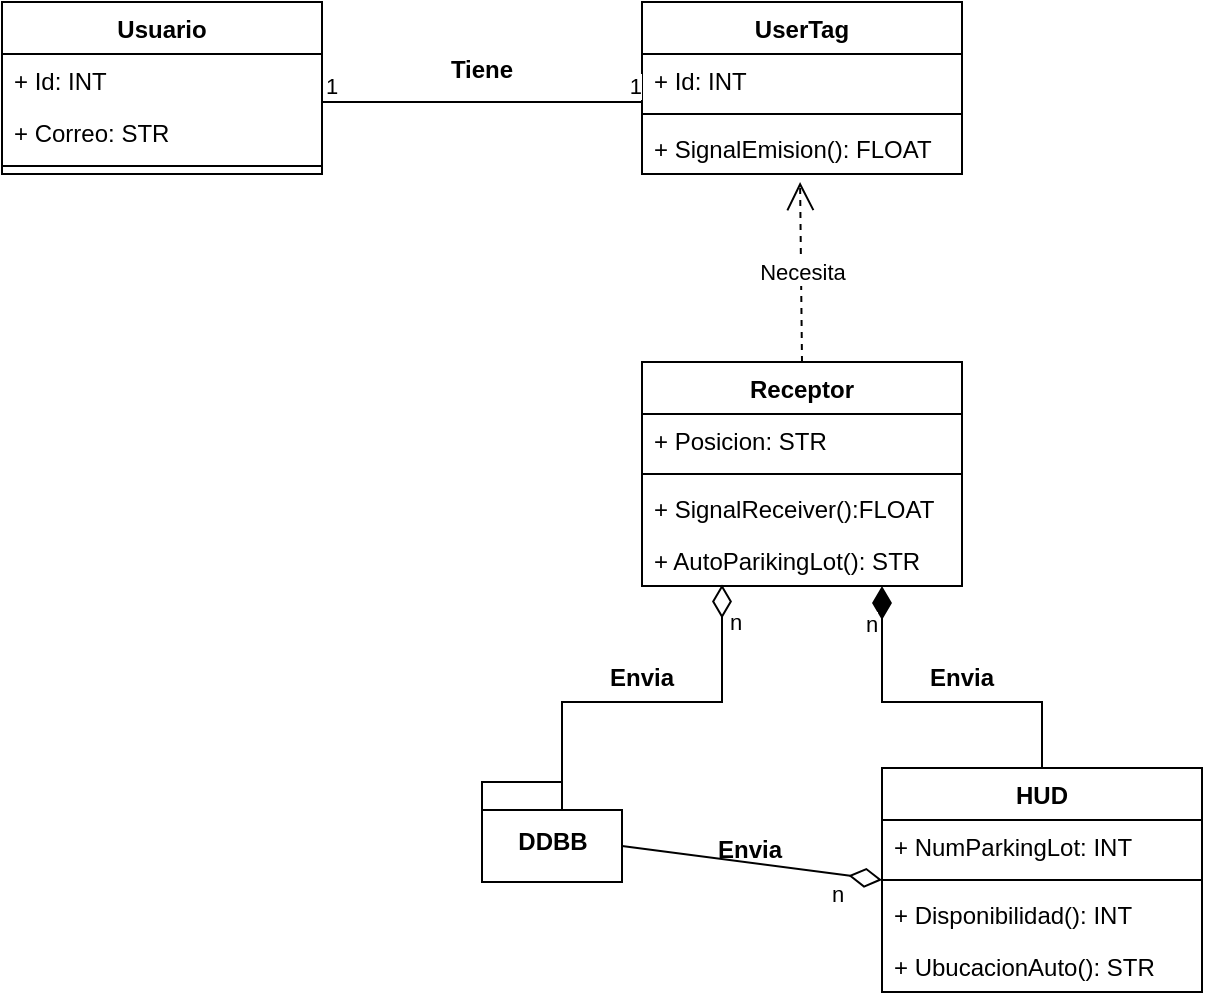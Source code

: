 <mxfile version="20.4.1" type="device"><diagram id="C5RBs43oDa-KdzZeNtuy" name="Page-1"><mxGraphModel dx="868" dy="468" grid="1" gridSize="10" guides="1" tooltips="1" connect="1" arrows="1" fold="1" page="1" pageScale="1" pageWidth="827" pageHeight="1169" math="0" shadow="0"><root><mxCell id="WIyWlLk6GJQsqaUBKTNV-0"/><mxCell id="WIyWlLk6GJQsqaUBKTNV-1" parent="WIyWlLk6GJQsqaUBKTNV-0"/><mxCell id="9q6GfM16tbLRTLv1-pOv-15" value="Usuario" style="swimlane;fontStyle=1;align=center;verticalAlign=top;childLayout=stackLayout;horizontal=1;startSize=26;horizontalStack=0;resizeParent=1;resizeParentMax=0;resizeLast=0;collapsible=1;marginBottom=0;" vertex="1" parent="WIyWlLk6GJQsqaUBKTNV-1"><mxGeometry x="80" y="90" width="160" height="86" as="geometry"/></mxCell><mxCell id="9q6GfM16tbLRTLv1-pOv-16" value="+ Id: INT" style="text;strokeColor=none;fillColor=none;align=left;verticalAlign=top;spacingLeft=4;spacingRight=4;overflow=hidden;rotatable=0;points=[[0,0.5],[1,0.5]];portConstraint=eastwest;" vertex="1" parent="9q6GfM16tbLRTLv1-pOv-15"><mxGeometry y="26" width="160" height="26" as="geometry"/></mxCell><mxCell id="9q6GfM16tbLRTLv1-pOv-19" value="+ Correo: STR" style="text;strokeColor=none;fillColor=none;align=left;verticalAlign=top;spacingLeft=4;spacingRight=4;overflow=hidden;rotatable=0;points=[[0,0.5],[1,0.5]];portConstraint=eastwest;" vertex="1" parent="9q6GfM16tbLRTLv1-pOv-15"><mxGeometry y="52" width="160" height="26" as="geometry"/></mxCell><mxCell id="9q6GfM16tbLRTLv1-pOv-17" value="" style="line;strokeWidth=1;fillColor=none;align=left;verticalAlign=middle;spacingTop=-1;spacingLeft=3;spacingRight=3;rotatable=0;labelPosition=right;points=[];portConstraint=eastwest;strokeColor=inherit;" vertex="1" parent="9q6GfM16tbLRTLv1-pOv-15"><mxGeometry y="78" width="160" height="8" as="geometry"/></mxCell><mxCell id="9q6GfM16tbLRTLv1-pOv-20" value="UserTag" style="swimlane;fontStyle=1;align=center;verticalAlign=top;childLayout=stackLayout;horizontal=1;startSize=26;horizontalStack=0;resizeParent=1;resizeParentMax=0;resizeLast=0;collapsible=1;marginBottom=0;" vertex="1" parent="WIyWlLk6GJQsqaUBKTNV-1"><mxGeometry x="400" y="90" width="160" height="86" as="geometry"/></mxCell><mxCell id="9q6GfM16tbLRTLv1-pOv-21" value="+ Id: INT" style="text;strokeColor=none;fillColor=none;align=left;verticalAlign=top;spacingLeft=4;spacingRight=4;overflow=hidden;rotatable=0;points=[[0,0.5],[1,0.5]];portConstraint=eastwest;" vertex="1" parent="9q6GfM16tbLRTLv1-pOv-20"><mxGeometry y="26" width="160" height="26" as="geometry"/></mxCell><mxCell id="9q6GfM16tbLRTLv1-pOv-22" value="" style="line;strokeWidth=1;fillColor=none;align=left;verticalAlign=middle;spacingTop=-1;spacingLeft=3;spacingRight=3;rotatable=0;labelPosition=right;points=[];portConstraint=eastwest;strokeColor=inherit;" vertex="1" parent="9q6GfM16tbLRTLv1-pOv-20"><mxGeometry y="52" width="160" height="8" as="geometry"/></mxCell><mxCell id="9q6GfM16tbLRTLv1-pOv-23" value="+ SignalEmision(): FLOAT" style="text;strokeColor=none;fillColor=none;align=left;verticalAlign=top;spacingLeft=4;spacingRight=4;overflow=hidden;rotatable=0;points=[[0,0.5],[1,0.5]];portConstraint=eastwest;" vertex="1" parent="9q6GfM16tbLRTLv1-pOv-20"><mxGeometry y="60" width="160" height="26" as="geometry"/></mxCell><mxCell id="9q6GfM16tbLRTLv1-pOv-24" value="Receptor" style="swimlane;fontStyle=1;align=center;verticalAlign=top;childLayout=stackLayout;horizontal=1;startSize=26;horizontalStack=0;resizeParent=1;resizeParentMax=0;resizeLast=0;collapsible=1;marginBottom=0;" vertex="1" parent="WIyWlLk6GJQsqaUBKTNV-1"><mxGeometry x="400" y="270" width="160" height="112" as="geometry"/></mxCell><mxCell id="9q6GfM16tbLRTLv1-pOv-25" value="+ Posicion: STR" style="text;strokeColor=none;fillColor=none;align=left;verticalAlign=top;spacingLeft=4;spacingRight=4;overflow=hidden;rotatable=0;points=[[0,0.5],[1,0.5]];portConstraint=eastwest;" vertex="1" parent="9q6GfM16tbLRTLv1-pOv-24"><mxGeometry y="26" width="160" height="26" as="geometry"/></mxCell><mxCell id="9q6GfM16tbLRTLv1-pOv-26" value="" style="line;strokeWidth=1;fillColor=none;align=left;verticalAlign=middle;spacingTop=-1;spacingLeft=3;spacingRight=3;rotatable=0;labelPosition=right;points=[];portConstraint=eastwest;strokeColor=inherit;" vertex="1" parent="9q6GfM16tbLRTLv1-pOv-24"><mxGeometry y="52" width="160" height="8" as="geometry"/></mxCell><mxCell id="9q6GfM16tbLRTLv1-pOv-27" value="+ SignalReceiver():FLOAT" style="text;strokeColor=none;fillColor=none;align=left;verticalAlign=top;spacingLeft=4;spacingRight=4;overflow=hidden;rotatable=0;points=[[0,0.5],[1,0.5]];portConstraint=eastwest;" vertex="1" parent="9q6GfM16tbLRTLv1-pOv-24"><mxGeometry y="60" width="160" height="26" as="geometry"/></mxCell><mxCell id="9q6GfM16tbLRTLv1-pOv-41" value="+ AutoParikingLot(): STR" style="text;strokeColor=none;fillColor=none;align=left;verticalAlign=top;spacingLeft=4;spacingRight=4;overflow=hidden;rotatable=0;points=[[0,0.5],[1,0.5]];portConstraint=eastwest;" vertex="1" parent="9q6GfM16tbLRTLv1-pOv-24"><mxGeometry y="86" width="160" height="26" as="geometry"/></mxCell><mxCell id="9q6GfM16tbLRTLv1-pOv-28" value="HUD" style="swimlane;fontStyle=1;align=center;verticalAlign=top;childLayout=stackLayout;horizontal=1;startSize=26;horizontalStack=0;resizeParent=1;resizeParentMax=0;resizeLast=0;collapsible=1;marginBottom=0;" vertex="1" parent="WIyWlLk6GJQsqaUBKTNV-1"><mxGeometry x="520" y="473" width="160" height="112" as="geometry"/></mxCell><mxCell id="9q6GfM16tbLRTLv1-pOv-29" value="+ NumParkingLot: INT" style="text;strokeColor=none;fillColor=none;align=left;verticalAlign=top;spacingLeft=4;spacingRight=4;overflow=hidden;rotatable=0;points=[[0,0.5],[1,0.5]];portConstraint=eastwest;" vertex="1" parent="9q6GfM16tbLRTLv1-pOv-28"><mxGeometry y="26" width="160" height="26" as="geometry"/></mxCell><mxCell id="9q6GfM16tbLRTLv1-pOv-30" value="" style="line;strokeWidth=1;fillColor=none;align=left;verticalAlign=middle;spacingTop=-1;spacingLeft=3;spacingRight=3;rotatable=0;labelPosition=right;points=[];portConstraint=eastwest;strokeColor=inherit;" vertex="1" parent="9q6GfM16tbLRTLv1-pOv-28"><mxGeometry y="52" width="160" height="8" as="geometry"/></mxCell><mxCell id="9q6GfM16tbLRTLv1-pOv-31" value="+ Disponibilidad(): INT" style="text;strokeColor=none;fillColor=none;align=left;verticalAlign=top;spacingLeft=4;spacingRight=4;overflow=hidden;rotatable=0;points=[[0,0.5],[1,0.5]];portConstraint=eastwest;" vertex="1" parent="9q6GfM16tbLRTLv1-pOv-28"><mxGeometry y="60" width="160" height="26" as="geometry"/></mxCell><mxCell id="9q6GfM16tbLRTLv1-pOv-33" value="+ UbucacionAuto(): STR" style="text;strokeColor=none;fillColor=none;align=left;verticalAlign=top;spacingLeft=4;spacingRight=4;overflow=hidden;rotatable=0;points=[[0,0.5],[1,0.5]];portConstraint=eastwest;" vertex="1" parent="9q6GfM16tbLRTLv1-pOv-28"><mxGeometry y="86" width="160" height="26" as="geometry"/></mxCell><mxCell id="9q6GfM16tbLRTLv1-pOv-37" value="" style="endArrow=none;html=1;edgeStyle=orthogonalEdgeStyle;rounded=0;" edge="1" parent="WIyWlLk6GJQsqaUBKTNV-1"><mxGeometry relative="1" as="geometry"><mxPoint x="240" y="140" as="sourcePoint"/><mxPoint x="400" y="140" as="targetPoint"/></mxGeometry></mxCell><mxCell id="9q6GfM16tbLRTLv1-pOv-38" value="1" style="edgeLabel;resizable=0;html=1;align=left;verticalAlign=bottom;" connectable="0" vertex="1" parent="9q6GfM16tbLRTLv1-pOv-37"><mxGeometry x="-1" relative="1" as="geometry"/></mxCell><mxCell id="9q6GfM16tbLRTLv1-pOv-39" value="1" style="edgeLabel;resizable=0;html=1;align=right;verticalAlign=bottom;" connectable="0" vertex="1" parent="9q6GfM16tbLRTLv1-pOv-37"><mxGeometry x="1" relative="1" as="geometry"/></mxCell><mxCell id="9q6GfM16tbLRTLv1-pOv-40" value="Tiene" style="text;align=center;fontStyle=1;verticalAlign=middle;spacingLeft=3;spacingRight=3;strokeColor=none;rotatable=0;points=[[0,0.5],[1,0.5]];portConstraint=eastwest;" vertex="1" parent="WIyWlLk6GJQsqaUBKTNV-1"><mxGeometry x="280" y="110" width="80" height="26" as="geometry"/></mxCell><mxCell id="9q6GfM16tbLRTLv1-pOv-42" value="Necesita" style="endArrow=open;endSize=12;dashed=1;html=1;rounded=0;exitX=0.5;exitY=0;exitDx=0;exitDy=0;entryX=0.494;entryY=1.154;entryDx=0;entryDy=0;entryPerimeter=0;" edge="1" parent="WIyWlLk6GJQsqaUBKTNV-1" source="9q6GfM16tbLRTLv1-pOv-24" target="9q6GfM16tbLRTLv1-pOv-23"><mxGeometry width="160" relative="1" as="geometry"><mxPoint x="430" y="210" as="sourcePoint"/><mxPoint x="550" y="230" as="targetPoint"/></mxGeometry></mxCell><mxCell id="9q6GfM16tbLRTLv1-pOv-43" value="DDBB" style="shape=folder;fontStyle=1;spacingTop=10;tabWidth=40;tabHeight=14;tabPosition=left;html=1;" vertex="1" parent="WIyWlLk6GJQsqaUBKTNV-1"><mxGeometry x="320" y="480" width="70" height="50" as="geometry"/></mxCell><mxCell id="9q6GfM16tbLRTLv1-pOv-44" value="n" style="endArrow=none;html=1;endSize=12;startArrow=diamondThin;startSize=14;startFill=0;align=left;verticalAlign=bottom;rounded=0;entryX=0;entryY=0;entryDx=40;entryDy=14;entryPerimeter=0;edgeStyle=elbowEdgeStyle;elbow=vertical;endFill=0;exitX=0.25;exitY=0.971;exitDx=0;exitDy=0;exitPerimeter=0;" edge="1" parent="WIyWlLk6GJQsqaUBKTNV-1" source="9q6GfM16tbLRTLv1-pOv-41" target="9q6GfM16tbLRTLv1-pOv-43"><mxGeometry x="-0.714" y="2" relative="1" as="geometry"><mxPoint x="438" y="380" as="sourcePoint"/><mxPoint x="350" y="370" as="targetPoint"/><Array as="points"><mxPoint x="400" y="440"/></Array><mxPoint as="offset"/></mxGeometry></mxCell><mxCell id="9q6GfM16tbLRTLv1-pOv-49" value="Envia" style="text;align=center;fontStyle=1;verticalAlign=middle;spacingLeft=3;spacingRight=3;strokeColor=none;rotatable=0;points=[[0,0.5],[1,0.5]];portConstraint=eastwest;" vertex="1" parent="WIyWlLk6GJQsqaUBKTNV-1"><mxGeometry x="360" y="414" width="80" height="26" as="geometry"/></mxCell><mxCell id="9q6GfM16tbLRTLv1-pOv-50" value="n" style="endArrow=none;html=1;endSize=12;startArrow=diamondThin;startSize=14;startFill=1;edgeStyle=elbowEdgeStyle;align=left;verticalAlign=bottom;rounded=0;elbow=vertical;entryX=0.5;entryY=0;entryDx=0;entryDy=0;endFill=0;exitX=0.75;exitY=1;exitDx=0;exitDy=0;" edge="1" parent="WIyWlLk6GJQsqaUBKTNV-1" source="9q6GfM16tbLRTLv1-pOv-24" target="9q6GfM16tbLRTLv1-pOv-28"><mxGeometry x="-0.672" y="-10" relative="1" as="geometry"><mxPoint x="510" y="382" as="sourcePoint"/><mxPoint x="670" y="472" as="targetPoint"/><Array as="points"><mxPoint x="560" y="440"/></Array><mxPoint as="offset"/></mxGeometry></mxCell><mxCell id="9q6GfM16tbLRTLv1-pOv-51" value="Envia" style="text;align=center;fontStyle=1;verticalAlign=middle;spacingLeft=3;spacingRight=3;strokeColor=none;rotatable=0;points=[[0,0.5],[1,0.5]];portConstraint=eastwest;" vertex="1" parent="WIyWlLk6GJQsqaUBKTNV-1"><mxGeometry x="520" y="414" width="80" height="26" as="geometry"/></mxCell><mxCell id="9q6GfM16tbLRTLv1-pOv-56" value="n" style="endArrow=none;html=1;endSize=12;startArrow=diamondThin;startSize=14;startFill=0;align=left;verticalAlign=bottom;rounded=0;elbow=vertical;endFill=0;exitX=0;exitY=0.5;exitDx=0;exitDy=0;entryX=0;entryY=0;entryDx=70;entryDy=32;entryPerimeter=0;" edge="1" parent="WIyWlLk6GJQsqaUBKTNV-1" source="9q6GfM16tbLRTLv1-pOv-28" target="9q6GfM16tbLRTLv1-pOv-43"><mxGeometry x="-0.617" y="19" relative="1" as="geometry"><mxPoint x="280" y="570" as="sourcePoint"/><mxPoint x="440" y="570" as="targetPoint"/><mxPoint as="offset"/></mxGeometry></mxCell><mxCell id="9q6GfM16tbLRTLv1-pOv-58" value="Envia" style="text;align=center;fontStyle=1;verticalAlign=middle;spacingLeft=3;spacingRight=3;strokeColor=none;rotatable=0;points=[[0,0.5],[1,0.5]];portConstraint=eastwest;" vertex="1" parent="WIyWlLk6GJQsqaUBKTNV-1"><mxGeometry x="414" y="500" width="80" height="26" as="geometry"/></mxCell></root></mxGraphModel></diagram></mxfile>